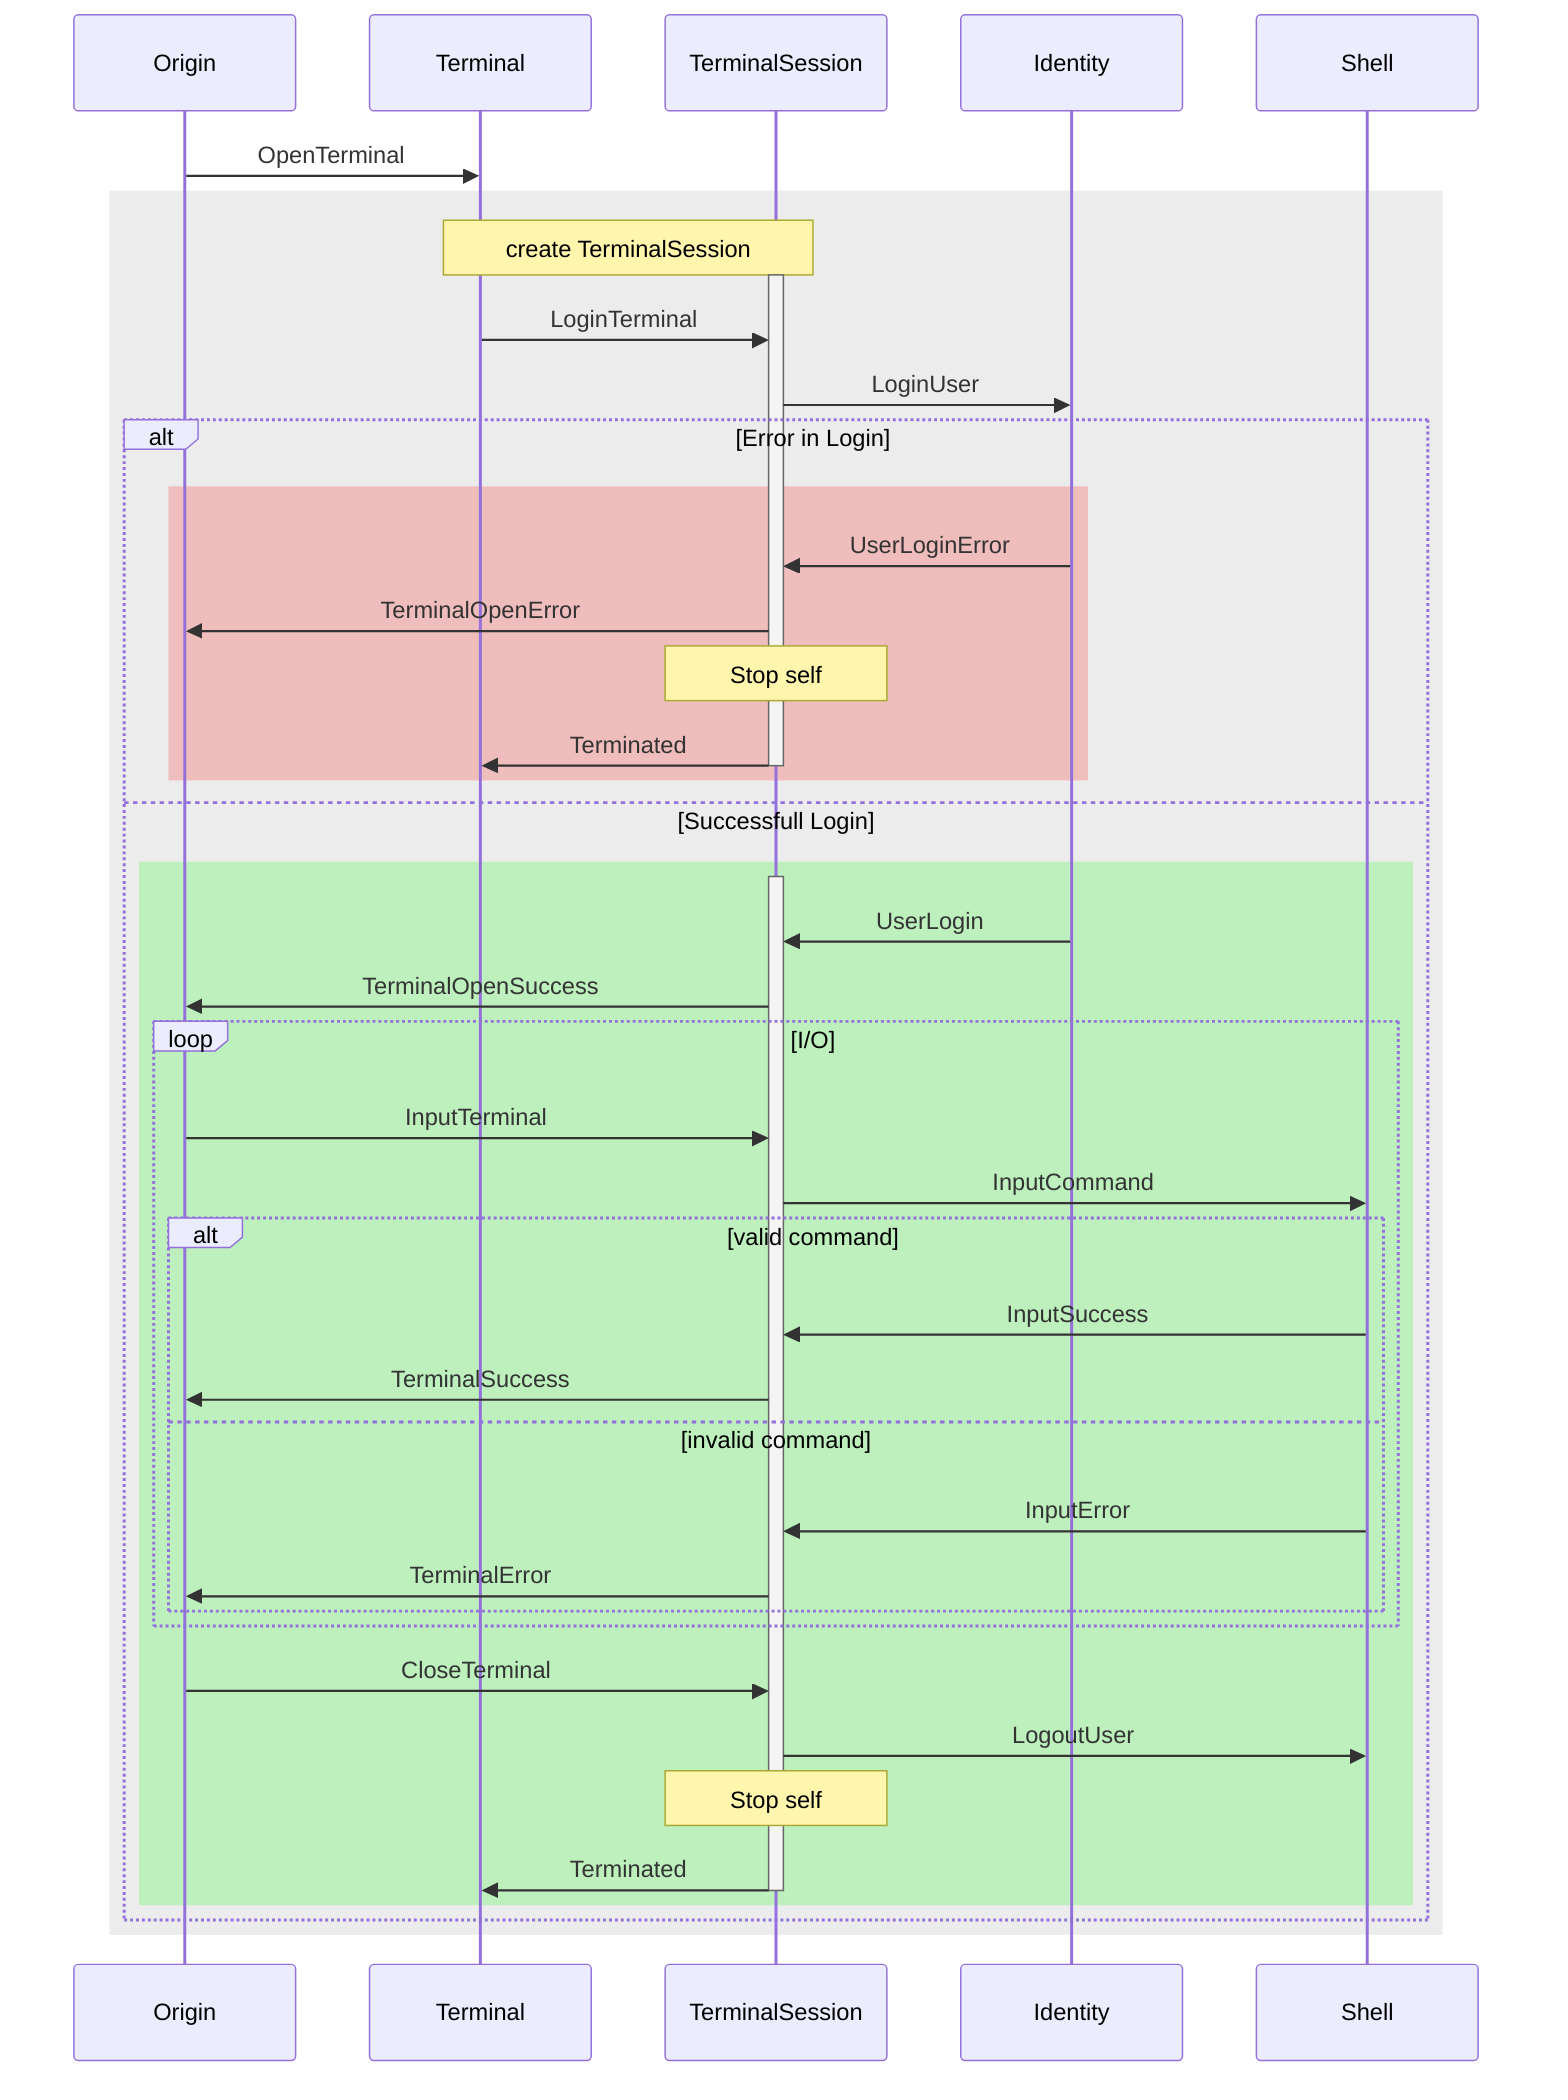 sequenceDiagram
  participant o as Origin
  participant t as Terminal
  participant ts as TerminalSession
  participant id as Identity
  participant sh as Shell

  o->>t:OpenTerminal
  rect rgba(160, 160, 160, .2)
    Note over t,ts:create TerminalSession
    activate ts
    t->>ts:LoginTerminal
    ts->>id:LoginUser
    alt Error in Login
      rect rgba(255, 0, 0, .2)
        id->>ts:UserLoginError
        ts->>o:TerminalOpenError
        Note over ts:Stop self
        ts->>t:Terminated
        deactivate ts
      end
    else Successfull Login
      rect rgba(0, 255, 0, .2)
        activate ts
        id->>ts:UserLogin
        ts->>o:TerminalOpenSuccess
        loop I/O
          o->>ts:InputTerminal
          ts->>sh:InputCommand
          alt valid command
            sh->>ts:InputSuccess
            ts->>o:TerminalSuccess
          else invalid command
            sh->>ts:InputError
            ts->>o:TerminalError
          end
        end
        o->>ts:CloseTerminal
        ts->>sh:LogoutUser
        Note over ts:Stop self
        ts->>t:Terminated
        deactivate ts
      end
    end
  end
